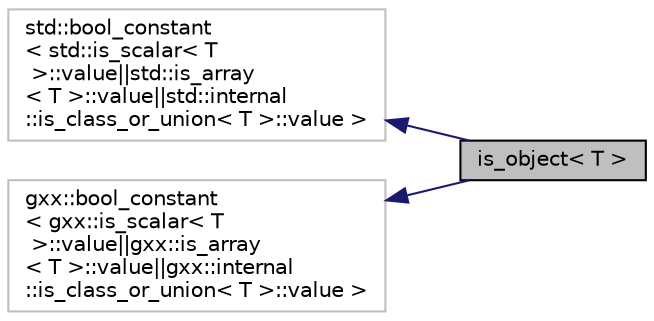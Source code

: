 digraph "is_object&lt; T &gt;"
{
  edge [fontname="Helvetica",fontsize="10",labelfontname="Helvetica",labelfontsize="10"];
  node [fontname="Helvetica",fontsize="10",shape=record];
  rankdir="LR";
  Node1 [label="is_object\< T \>",height=0.2,width=0.4,color="black", fillcolor="grey75", style="filled", fontcolor="black"];
  Node2 -> Node1 [dir="back",color="midnightblue",fontsize="10",style="solid",fontname="Helvetica"];
  Node2 [label="std::bool_constant\l\< std::is_scalar\< T\l \>::value\|\|std::is_array\l\< T \>::value\|\|std::internal\l::is_class_or_union\< T \>::value \>",height=0.2,width=0.4,color="grey75", fillcolor="white", style="filled"];
  Node3 -> Node1 [dir="back",color="midnightblue",fontsize="10",style="solid",fontname="Helvetica"];
  Node3 [label="gxx::bool_constant\l\< gxx::is_scalar\< T\l \>::value\|\|gxx::is_array\l\< T \>::value\|\|gxx::internal\l::is_class_or_union\< T \>::value \>",height=0.2,width=0.4,color="grey75", fillcolor="white", style="filled"];
}
